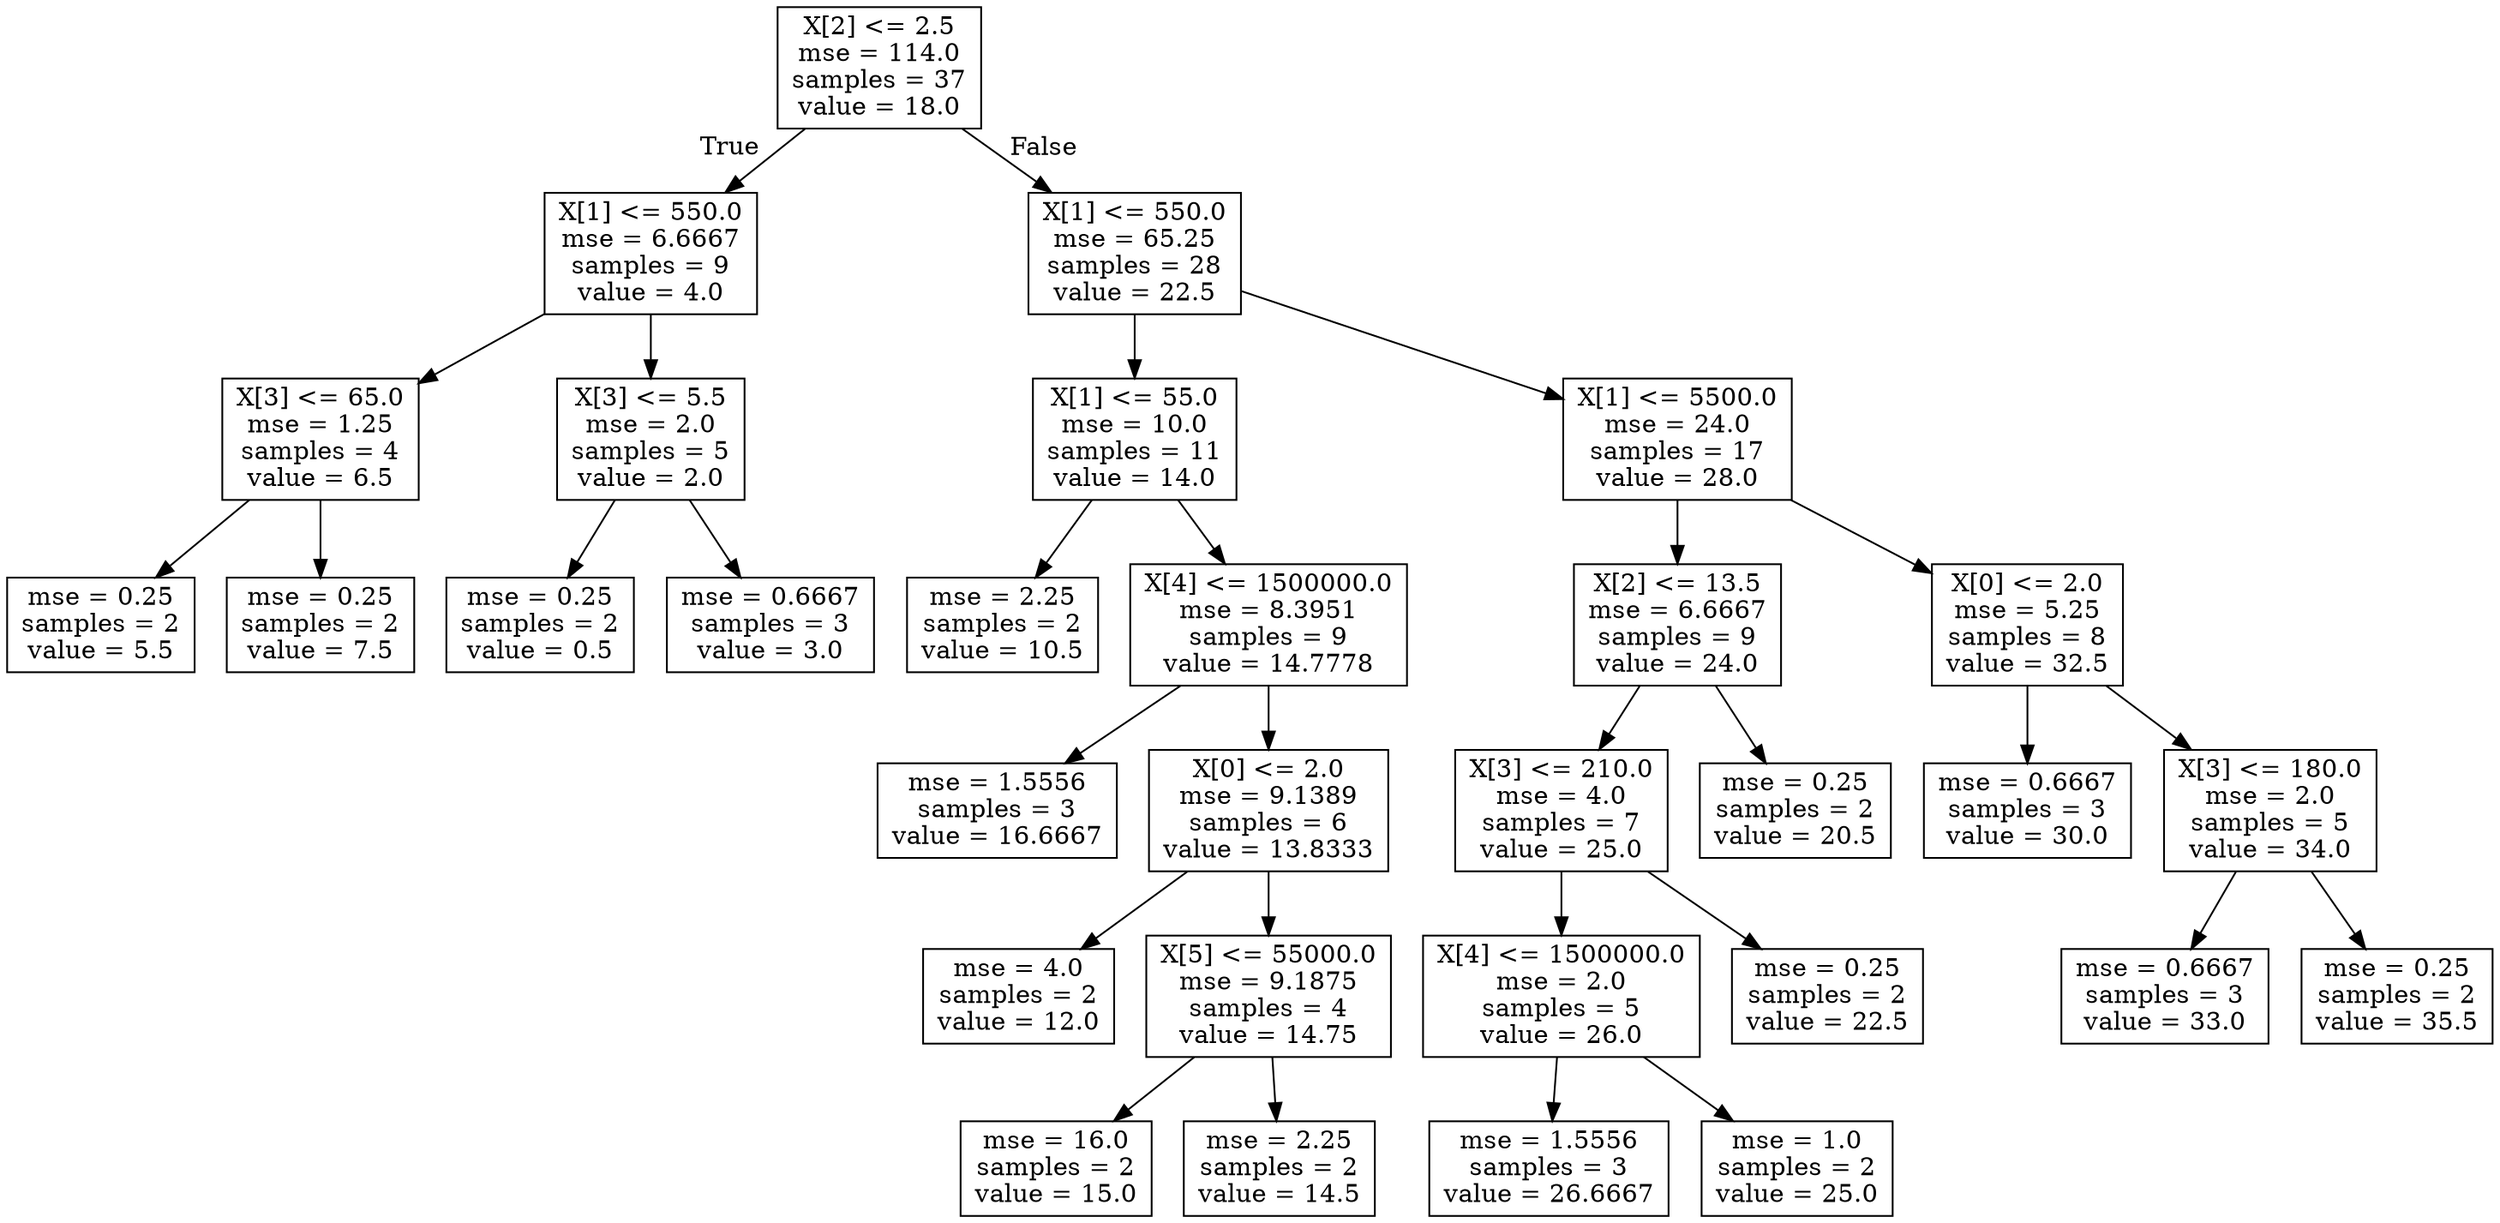 digraph Tree {
node [shape=box] ;
0 [label="X[2] <= 2.5\nmse = 114.0\nsamples = 37\nvalue = 18.0"] ;
1 [label="X[1] <= 550.0\nmse = 6.6667\nsamples = 9\nvalue = 4.0"] ;
0 -> 1 [labeldistance=2.5, labelangle=45, headlabel="True"] ;
2 [label="X[3] <= 65.0\nmse = 1.25\nsamples = 4\nvalue = 6.5"] ;
1 -> 2 ;
3 [label="mse = 0.25\nsamples = 2\nvalue = 5.5"] ;
2 -> 3 ;
4 [label="mse = 0.25\nsamples = 2\nvalue = 7.5"] ;
2 -> 4 ;
5 [label="X[3] <= 5.5\nmse = 2.0\nsamples = 5\nvalue = 2.0"] ;
1 -> 5 ;
6 [label="mse = 0.25\nsamples = 2\nvalue = 0.5"] ;
5 -> 6 ;
7 [label="mse = 0.6667\nsamples = 3\nvalue = 3.0"] ;
5 -> 7 ;
8 [label="X[1] <= 550.0\nmse = 65.25\nsamples = 28\nvalue = 22.5"] ;
0 -> 8 [labeldistance=2.5, labelangle=-45, headlabel="False"] ;
9 [label="X[1] <= 55.0\nmse = 10.0\nsamples = 11\nvalue = 14.0"] ;
8 -> 9 ;
10 [label="mse = 2.25\nsamples = 2\nvalue = 10.5"] ;
9 -> 10 ;
11 [label="X[4] <= 1500000.0\nmse = 8.3951\nsamples = 9\nvalue = 14.7778"] ;
9 -> 11 ;
12 [label="mse = 1.5556\nsamples = 3\nvalue = 16.6667"] ;
11 -> 12 ;
13 [label="X[0] <= 2.0\nmse = 9.1389\nsamples = 6\nvalue = 13.8333"] ;
11 -> 13 ;
14 [label="mse = 4.0\nsamples = 2\nvalue = 12.0"] ;
13 -> 14 ;
15 [label="X[5] <= 55000.0\nmse = 9.1875\nsamples = 4\nvalue = 14.75"] ;
13 -> 15 ;
16 [label="mse = 16.0\nsamples = 2\nvalue = 15.0"] ;
15 -> 16 ;
17 [label="mse = 2.25\nsamples = 2\nvalue = 14.5"] ;
15 -> 17 ;
18 [label="X[1] <= 5500.0\nmse = 24.0\nsamples = 17\nvalue = 28.0"] ;
8 -> 18 ;
19 [label="X[2] <= 13.5\nmse = 6.6667\nsamples = 9\nvalue = 24.0"] ;
18 -> 19 ;
20 [label="X[3] <= 210.0\nmse = 4.0\nsamples = 7\nvalue = 25.0"] ;
19 -> 20 ;
21 [label="X[4] <= 1500000.0\nmse = 2.0\nsamples = 5\nvalue = 26.0"] ;
20 -> 21 ;
22 [label="mse = 1.5556\nsamples = 3\nvalue = 26.6667"] ;
21 -> 22 ;
23 [label="mse = 1.0\nsamples = 2\nvalue = 25.0"] ;
21 -> 23 ;
24 [label="mse = 0.25\nsamples = 2\nvalue = 22.5"] ;
20 -> 24 ;
25 [label="mse = 0.25\nsamples = 2\nvalue = 20.5"] ;
19 -> 25 ;
26 [label="X[0] <= 2.0\nmse = 5.25\nsamples = 8\nvalue = 32.5"] ;
18 -> 26 ;
27 [label="mse = 0.6667\nsamples = 3\nvalue = 30.0"] ;
26 -> 27 ;
28 [label="X[3] <= 180.0\nmse = 2.0\nsamples = 5\nvalue = 34.0"] ;
26 -> 28 ;
29 [label="mse = 0.6667\nsamples = 3\nvalue = 33.0"] ;
28 -> 29 ;
30 [label="mse = 0.25\nsamples = 2\nvalue = 35.5"] ;
28 -> 30 ;
}